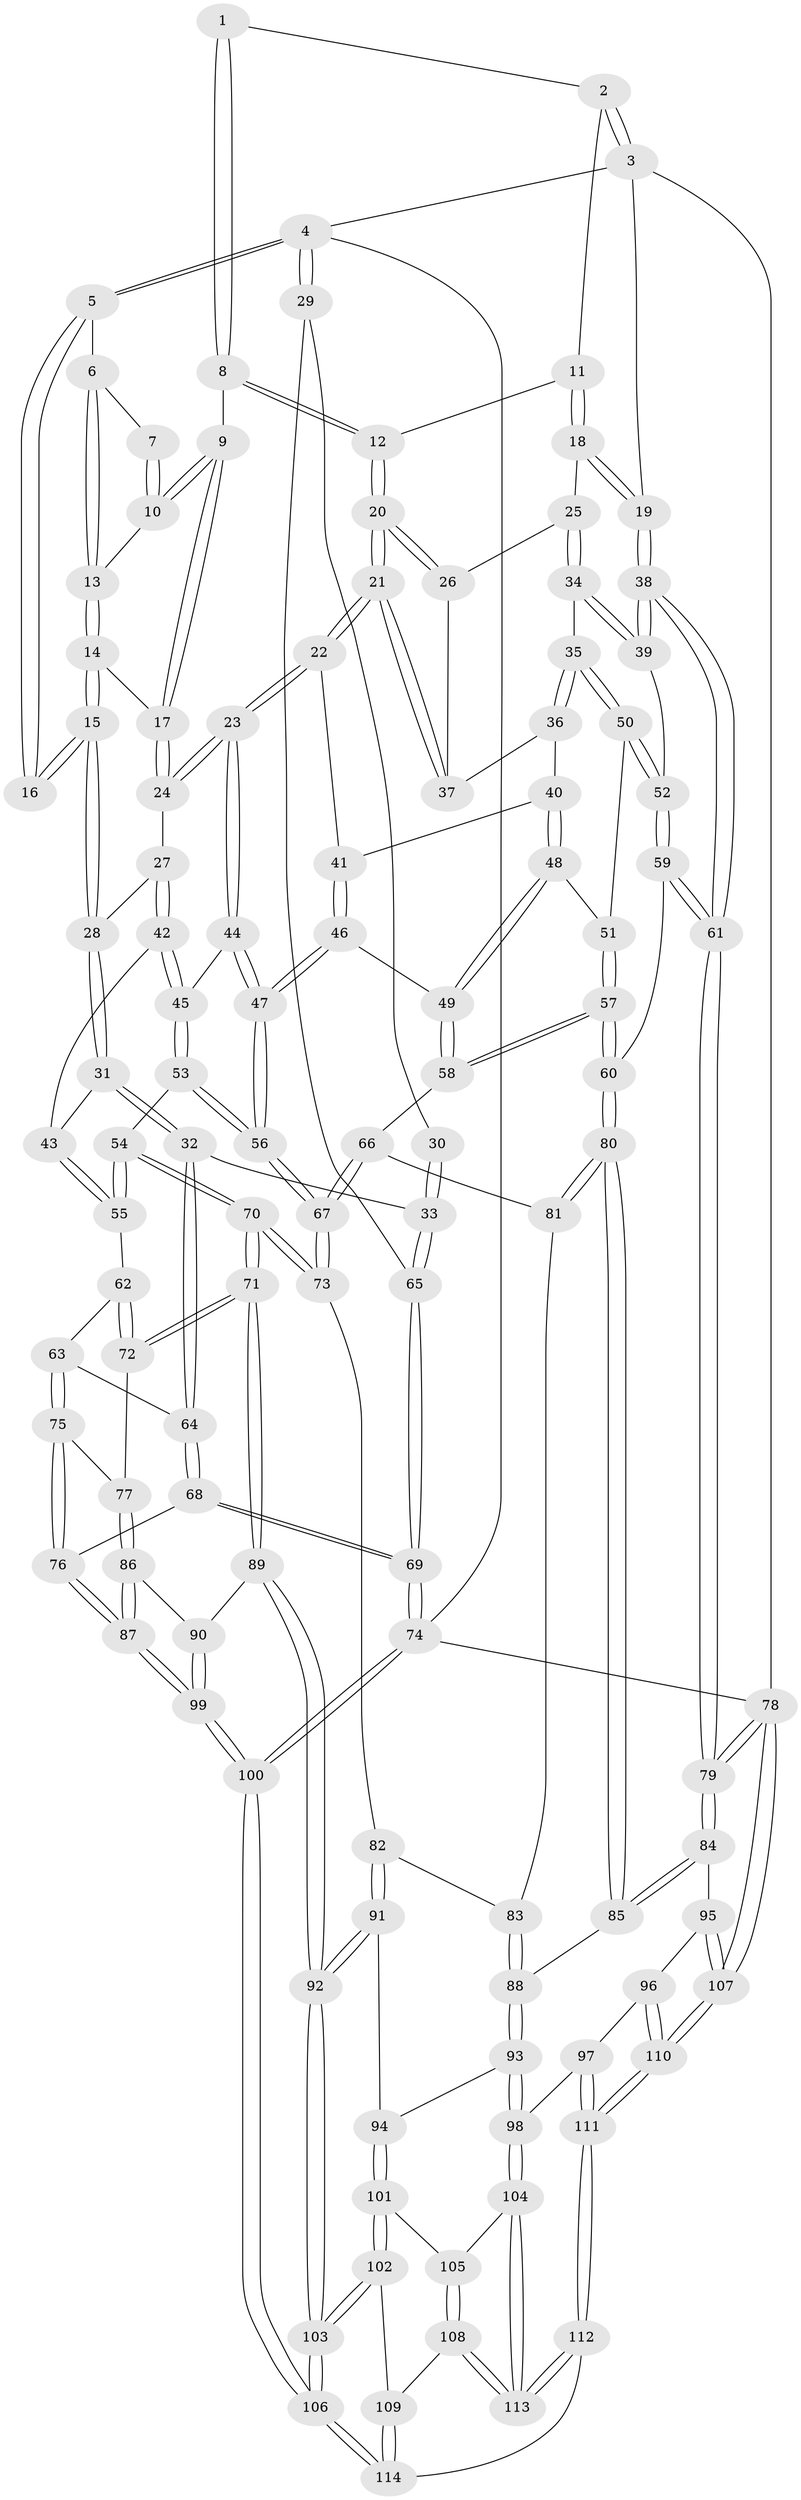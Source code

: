 // coarse degree distribution, {3: 0.2571428571428571, 4: 0.2857142857142857, 5: 0.3142857142857143, 2: 0.08571428571428572, 6: 0.05714285714285714}
// Generated by graph-tools (version 1.1) at 2025/38/03/04/25 23:38:36]
// undirected, 114 vertices, 282 edges
graph export_dot {
  node [color=gray90,style=filled];
  1 [pos="+0.6239225404457104+0"];
  2 [pos="+0.7400550395290191+0"];
  3 [pos="+1+0"];
  4 [pos="+0+0"];
  5 [pos="+0.25872675144393675+0"];
  6 [pos="+0.3412394813442854+0"];
  7 [pos="+0.5649361459346346+0"];
  8 [pos="+0.6310475075460678+0.12344853970974538"];
  9 [pos="+0.5701833754881706+0.13273761293712769"];
  10 [pos="+0.5291613808159357+0.07970736178602833"];
  11 [pos="+0.7698603259961326+0.10232848743881309"];
  12 [pos="+0.6900993350461623+0.1436279680498199"];
  13 [pos="+0.44612084537833063+0.057570986740137026"];
  14 [pos="+0.38031733200993567+0.1451342584101945"];
  15 [pos="+0.30457112493517635+0.16510245373674545"];
  16 [pos="+0.2958889813659365+0.16050819083085996"];
  17 [pos="+0.5208661979359109+0.19415289571025363"];
  18 [pos="+0.90748754968061+0.14616529948344711"];
  19 [pos="+1+0"];
  20 [pos="+0.6959021459676585+0.2502350269743486"];
  21 [pos="+0.6910428949932402+0.27514120443003015"];
  22 [pos="+0.6779972246129743+0.2958408551336333"];
  23 [pos="+0.5774101103473538+0.33361365299265855"];
  24 [pos="+0.5187300138701917+0.2503113489681202"];
  25 [pos="+0.8987188247318866+0.1821596361104056"];
  26 [pos="+0.8132101996451846+0.2387654239644784"];
  27 [pos="+0.39469749843082697+0.2957023145756177"];
  28 [pos="+0.3314266408760967+0.2295187472218132"];
  29 [pos="+0+0"];
  30 [pos="+0.23289109522426185+0.17916324208694193"];
  31 [pos="+0.23650158421931042+0.4107307940079084"];
  32 [pos="+0.1772882332094696+0.4354370948437896"];
  33 [pos="+0.11396711065485429+0.38005614827315204"];
  34 [pos="+0.9037302309756742+0.3189718021803396"];
  35 [pos="+0.880111165885598+0.3468971127556054"];
  36 [pos="+0.8062378695662855+0.3165099605954693"];
  37 [pos="+0.7884115019053484+0.29939191812186794"];
  38 [pos="+1+0.33988798234406026"];
  39 [pos="+1+0.35025506192889383"];
  40 [pos="+0.7422524898785158+0.36852992794651984"];
  41 [pos="+0.6890097893373062+0.3131246061808881"];
  42 [pos="+0.3940921214536621+0.3520754601655559"];
  43 [pos="+0.32880444198603037+0.4023238180381491"];
  44 [pos="+0.5747468190094043+0.34230038166651466"];
  45 [pos="+0.48794071714374654+0.41663894703103044"];
  46 [pos="+0.6830078127674167+0.4651656542432064"];
  47 [pos="+0.6504003070247522+0.46967461984773345"];
  48 [pos="+0.7649122924809496+0.416532260363695"];
  49 [pos="+0.6867194630965312+0.46543499257102605"];
  50 [pos="+0.8671533969577715+0.3962789442033643"];
  51 [pos="+0.8210923068926136+0.42797650989307207"];
  52 [pos="+0.9343433552365933+0.45581352460537716"];
  53 [pos="+0.4786358826071849+0.4992480967534494"];
  54 [pos="+0.47338600742047343+0.5027276222178407"];
  55 [pos="+0.4116608888130967+0.515465673556563"];
  56 [pos="+0.592969840399316+0.5449770127939766"];
  57 [pos="+0.8173507568190487+0.5554442955600329"];
  58 [pos="+0.7665935776351139+0.5628350964895139"];
  59 [pos="+0.9910058733044301+0.57740884966284"];
  60 [pos="+0.8877796669765232+0.6004272285678479"];
  61 [pos="+1+0.6381798842197511"];
  62 [pos="+0.40108617745647884+0.5241885127788383"];
  63 [pos="+0.24524220671483654+0.5268771211924353"];
  64 [pos="+0.18136410178991144+0.4562263255648786"];
  65 [pos="+0+0.32158909874566877"];
  66 [pos="+0.7567697660115551+0.571782370424325"];
  67 [pos="+0.6132170813179251+0.6062273643914274"];
  68 [pos="+0.03080419337159538+0.7301491799451165"];
  69 [pos="+0+0.7539603304969998"];
  70 [pos="+0.47180819803674584+0.74913777726105"];
  71 [pos="+0.4688694175169893+0.7537937734317895"];
  72 [pos="+0.3640014015050467+0.6645790725020954"];
  73 [pos="+0.6114703421262238+0.6178293327052582"];
  74 [pos="+0+1"];
  75 [pos="+0.2642764182599521+0.6029403468124812"];
  76 [pos="+0.07041494579534696+0.7417675868315253"];
  77 [pos="+0.31794499820185945+0.6578594792545609"];
  78 [pos="+1+1"];
  79 [pos="+1+0.7390116144567859"];
  80 [pos="+0.8409482398385747+0.7046597925008731"];
  81 [pos="+0.7449987112041973+0.6495014860191172"];
  82 [pos="+0.6862784330658682+0.6925241302212994"];
  83 [pos="+0.6888055584697261+0.6927333534483737"];
  84 [pos="+1+0.8041131702986638"];
  85 [pos="+0.8381898767757565+0.7285825306933259"];
  86 [pos="+0.21242620208646146+0.7739518313175132"];
  87 [pos="+0.1566239158469403+0.7898108280825001"];
  88 [pos="+0.7955876775010096+0.772181510700074"];
  89 [pos="+0.4705085220909595+0.7739353937689818"];
  90 [pos="+0.37204485808908183+0.8166655174353563"];
  91 [pos="+0.6252623248758792+0.811650835115688"];
  92 [pos="+0.4870591699463901+0.794630461687334"];
  93 [pos="+0.7845997585654824+0.8108762158277679"];
  94 [pos="+0.6695744268915769+0.8428933544622178"];
  95 [pos="+0.9354429039029137+0.8679176217163537"];
  96 [pos="+0.9054165318437459+0.8888863740340941"];
  97 [pos="+0.8509742886004981+0.9007858850169803"];
  98 [pos="+0.8350261530581469+0.8919575090162096"];
  99 [pos="+0.24216717225920137+1"];
  100 [pos="+0.2466031331449925+1"];
  101 [pos="+0.6699335909786271+0.8594142251749649"];
  102 [pos="+0.5912700779348034+0.952667923932048"];
  103 [pos="+0.4920859704159782+0.9077175310989095"];
  104 [pos="+0.7447444066564007+0.9506879075507726"];
  105 [pos="+0.680240505627183+0.888171664449176"];
  106 [pos="+0.3208716414929884+1"];
  107 [pos="+1+1"];
  108 [pos="+0.6574347963588498+0.9746241003786328"];
  109 [pos="+0.5914672299287586+0.9529363967435526"];
  110 [pos="+1+1"];
  111 [pos="+0.8691510800684336+1"];
  112 [pos="+0.7389785634687259+1"];
  113 [pos="+0.7142669755440737+1"];
  114 [pos="+0.576850248779442+1"];
  1 -- 2;
  1 -- 8;
  1 -- 8;
  2 -- 3;
  2 -- 3;
  2 -- 11;
  3 -- 4;
  3 -- 19;
  3 -- 78;
  4 -- 5;
  4 -- 5;
  4 -- 29;
  4 -- 29;
  4 -- 74;
  5 -- 6;
  5 -- 16;
  5 -- 16;
  6 -- 7;
  6 -- 13;
  6 -- 13;
  7 -- 10;
  7 -- 10;
  8 -- 9;
  8 -- 12;
  8 -- 12;
  9 -- 10;
  9 -- 10;
  9 -- 17;
  9 -- 17;
  10 -- 13;
  11 -- 12;
  11 -- 18;
  11 -- 18;
  12 -- 20;
  12 -- 20;
  13 -- 14;
  13 -- 14;
  14 -- 15;
  14 -- 15;
  14 -- 17;
  15 -- 16;
  15 -- 16;
  15 -- 28;
  15 -- 28;
  17 -- 24;
  17 -- 24;
  18 -- 19;
  18 -- 19;
  18 -- 25;
  19 -- 38;
  19 -- 38;
  20 -- 21;
  20 -- 21;
  20 -- 26;
  20 -- 26;
  21 -- 22;
  21 -- 22;
  21 -- 37;
  21 -- 37;
  22 -- 23;
  22 -- 23;
  22 -- 41;
  23 -- 24;
  23 -- 24;
  23 -- 44;
  23 -- 44;
  24 -- 27;
  25 -- 26;
  25 -- 34;
  25 -- 34;
  26 -- 37;
  27 -- 28;
  27 -- 42;
  27 -- 42;
  28 -- 31;
  28 -- 31;
  29 -- 30;
  29 -- 65;
  30 -- 33;
  30 -- 33;
  31 -- 32;
  31 -- 32;
  31 -- 43;
  32 -- 33;
  32 -- 64;
  32 -- 64;
  33 -- 65;
  33 -- 65;
  34 -- 35;
  34 -- 39;
  34 -- 39;
  35 -- 36;
  35 -- 36;
  35 -- 50;
  35 -- 50;
  36 -- 37;
  36 -- 40;
  38 -- 39;
  38 -- 39;
  38 -- 61;
  38 -- 61;
  39 -- 52;
  40 -- 41;
  40 -- 48;
  40 -- 48;
  41 -- 46;
  41 -- 46;
  42 -- 43;
  42 -- 45;
  42 -- 45;
  43 -- 55;
  43 -- 55;
  44 -- 45;
  44 -- 47;
  44 -- 47;
  45 -- 53;
  45 -- 53;
  46 -- 47;
  46 -- 47;
  46 -- 49;
  47 -- 56;
  47 -- 56;
  48 -- 49;
  48 -- 49;
  48 -- 51;
  49 -- 58;
  49 -- 58;
  50 -- 51;
  50 -- 52;
  50 -- 52;
  51 -- 57;
  51 -- 57;
  52 -- 59;
  52 -- 59;
  53 -- 54;
  53 -- 56;
  53 -- 56;
  54 -- 55;
  54 -- 55;
  54 -- 70;
  54 -- 70;
  55 -- 62;
  56 -- 67;
  56 -- 67;
  57 -- 58;
  57 -- 58;
  57 -- 60;
  57 -- 60;
  58 -- 66;
  59 -- 60;
  59 -- 61;
  59 -- 61;
  60 -- 80;
  60 -- 80;
  61 -- 79;
  61 -- 79;
  62 -- 63;
  62 -- 72;
  62 -- 72;
  63 -- 64;
  63 -- 75;
  63 -- 75;
  64 -- 68;
  64 -- 68;
  65 -- 69;
  65 -- 69;
  66 -- 67;
  66 -- 67;
  66 -- 81;
  67 -- 73;
  67 -- 73;
  68 -- 69;
  68 -- 69;
  68 -- 76;
  69 -- 74;
  69 -- 74;
  70 -- 71;
  70 -- 71;
  70 -- 73;
  70 -- 73;
  71 -- 72;
  71 -- 72;
  71 -- 89;
  71 -- 89;
  72 -- 77;
  73 -- 82;
  74 -- 100;
  74 -- 100;
  74 -- 78;
  75 -- 76;
  75 -- 76;
  75 -- 77;
  76 -- 87;
  76 -- 87;
  77 -- 86;
  77 -- 86;
  78 -- 79;
  78 -- 79;
  78 -- 107;
  78 -- 107;
  79 -- 84;
  79 -- 84;
  80 -- 81;
  80 -- 81;
  80 -- 85;
  80 -- 85;
  81 -- 83;
  82 -- 83;
  82 -- 91;
  82 -- 91;
  83 -- 88;
  83 -- 88;
  84 -- 85;
  84 -- 85;
  84 -- 95;
  85 -- 88;
  86 -- 87;
  86 -- 87;
  86 -- 90;
  87 -- 99;
  87 -- 99;
  88 -- 93;
  88 -- 93;
  89 -- 90;
  89 -- 92;
  89 -- 92;
  90 -- 99;
  90 -- 99;
  91 -- 92;
  91 -- 92;
  91 -- 94;
  92 -- 103;
  92 -- 103;
  93 -- 94;
  93 -- 98;
  93 -- 98;
  94 -- 101;
  94 -- 101;
  95 -- 96;
  95 -- 107;
  95 -- 107;
  96 -- 97;
  96 -- 110;
  96 -- 110;
  97 -- 98;
  97 -- 111;
  97 -- 111;
  98 -- 104;
  98 -- 104;
  99 -- 100;
  99 -- 100;
  100 -- 106;
  100 -- 106;
  101 -- 102;
  101 -- 102;
  101 -- 105;
  102 -- 103;
  102 -- 103;
  102 -- 109;
  103 -- 106;
  103 -- 106;
  104 -- 105;
  104 -- 113;
  104 -- 113;
  105 -- 108;
  105 -- 108;
  106 -- 114;
  106 -- 114;
  107 -- 110;
  107 -- 110;
  108 -- 109;
  108 -- 113;
  108 -- 113;
  109 -- 114;
  109 -- 114;
  110 -- 111;
  110 -- 111;
  111 -- 112;
  111 -- 112;
  112 -- 113;
  112 -- 113;
  112 -- 114;
}
